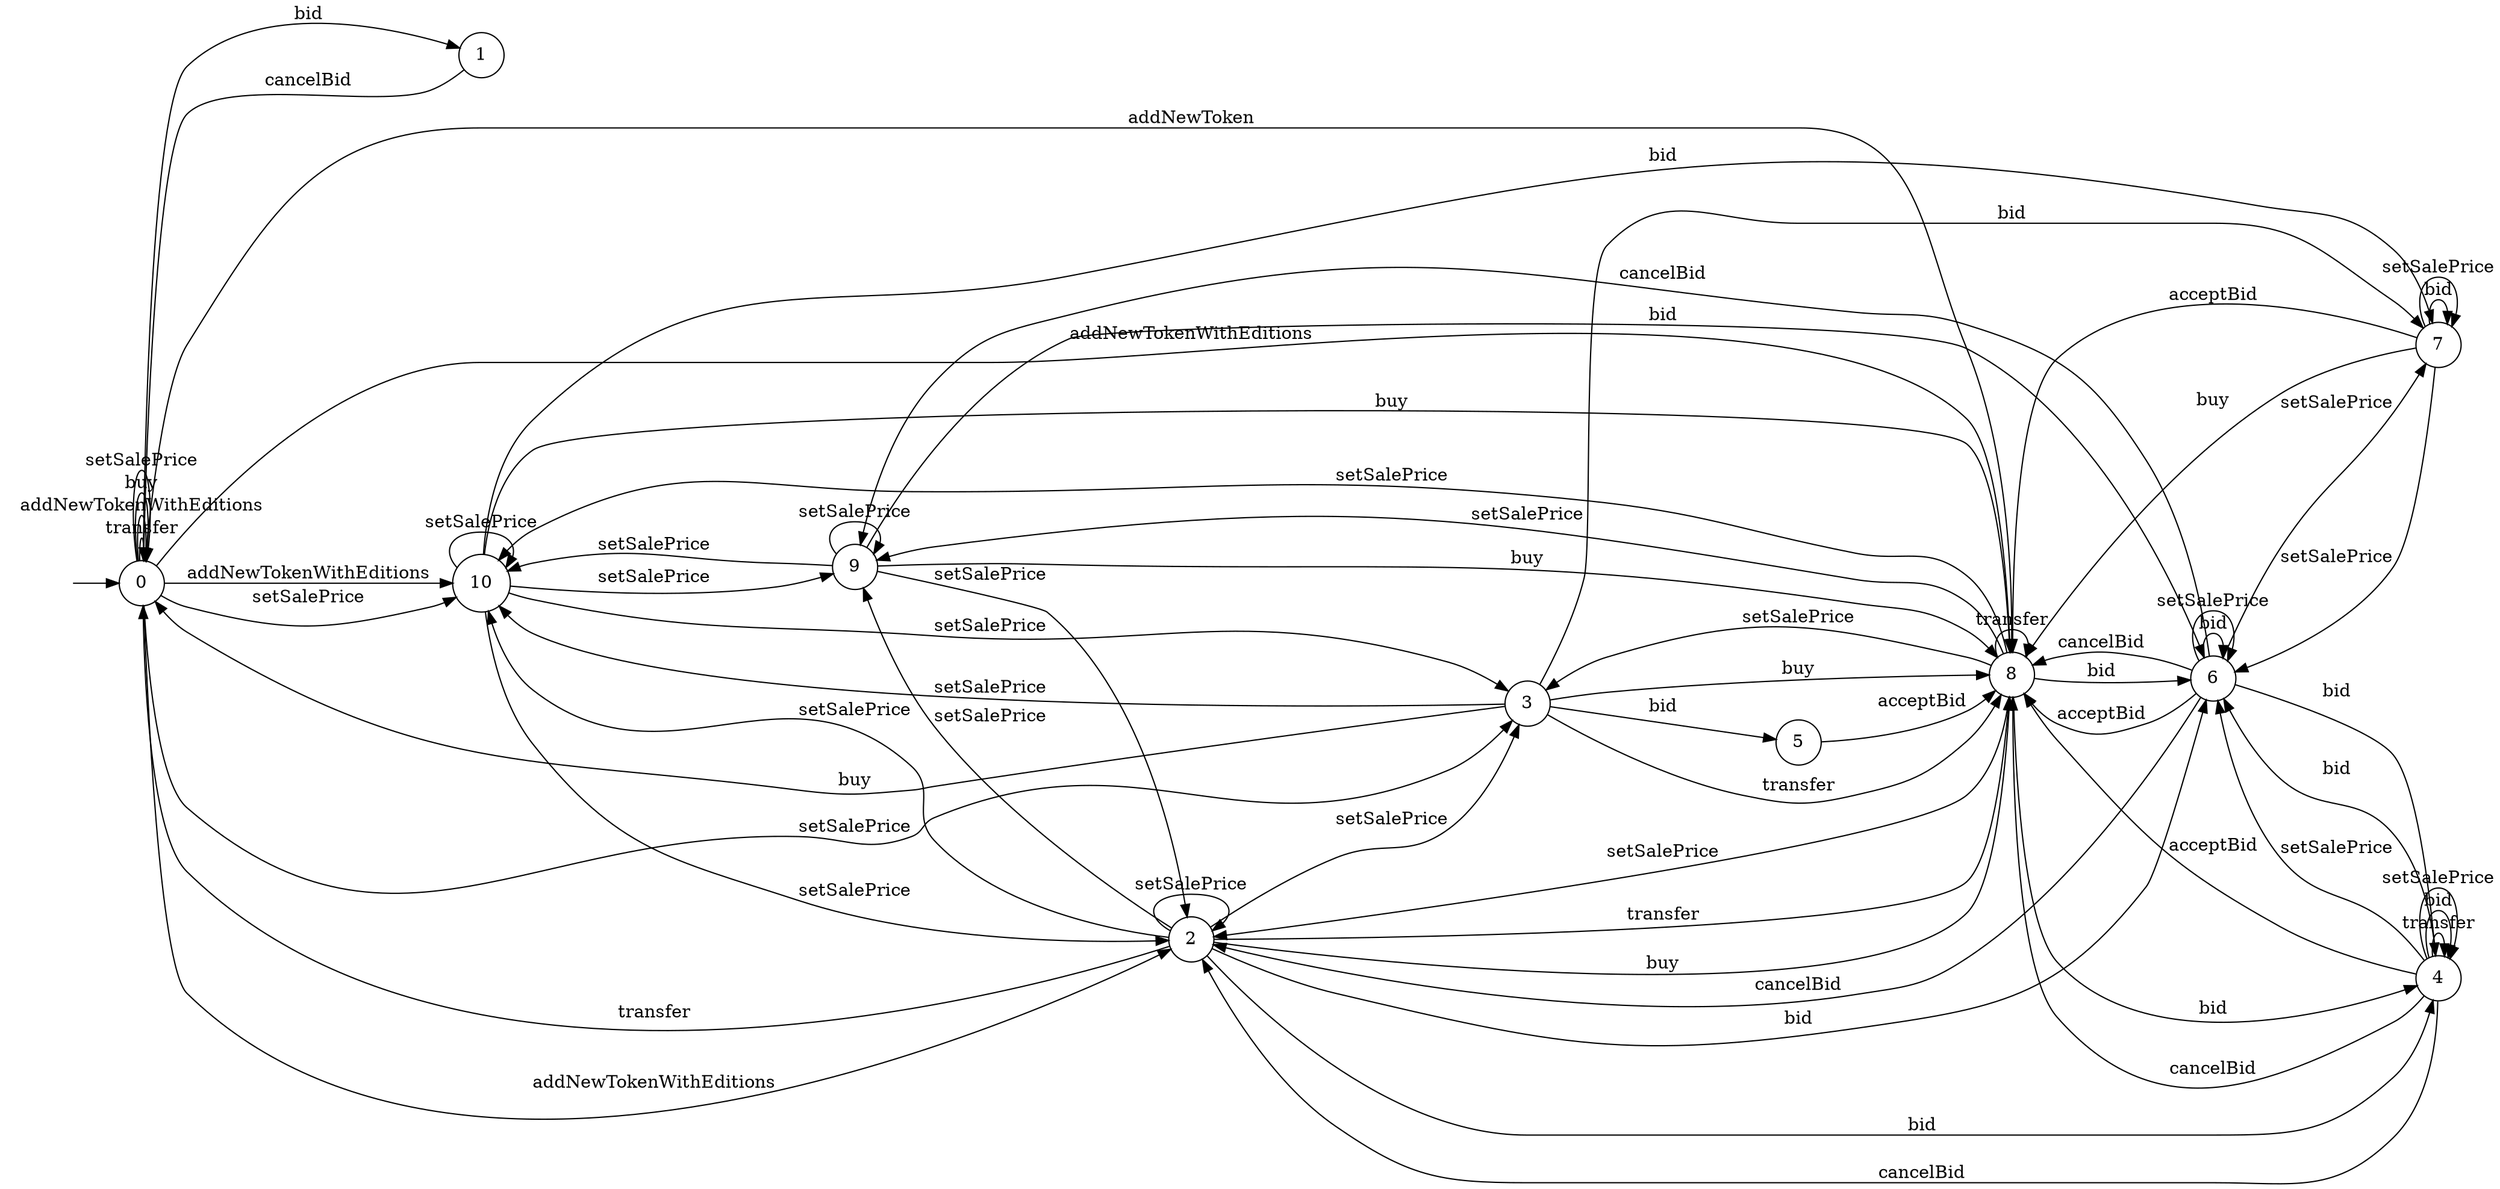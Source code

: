 digraph "./InvConPlus/Dapp-Automata-data/result/model-fix/0x41a322b28d0ff354040e2cbc676f0320d8c8850d/SupeRare/FSM-13" {
	graph [rankdir=LR]
	"" [label="" shape=plaintext]
	1 [label=1 shape=circle]
	10 [label=10 shape=circle]
	9 [label=9 shape=circle]
	8 [label=8 shape=circle]
	4 [label=4 shape=circle]
	6 [label=6 shape=circle]
	7 [label=7 shape=circle]
	2 [label=2 shape=circle]
	3 [label=3 shape=circle]
	5 [label=5 shape=circle]
	0 [label=0 shape=circle]
	"" -> 0 [label=""]
	0 -> 0 [label=transfer]
	0 -> 8 [label=addNewToken]
	0 -> 10 [label=addNewTokenWithEditions]
	0 -> 2 [label=addNewTokenWithEditions]
	0 -> 8 [label=addNewTokenWithEditions]
	0 -> 0 [label=addNewTokenWithEditions]
	0 -> 1 [label=bid]
	0 -> 0 [label=buy]
	0 -> 10 [label=setSalePrice]
	0 -> 3 [label=setSalePrice]
	0 -> 0 [label=setSalePrice]
	9 -> 6 [label=bid]
	9 -> 8 [label=buy]
	9 -> 10 [label=setSalePrice]
	9 -> 2 [label=setSalePrice]
	9 -> 9 [label=setSalePrice]
	7 -> 7 [label=bid]
	7 -> 8 [label=acceptBid]
	7 -> 8 [label=buy]
	7 -> 6 [label=setSalePrice]
	7 -> 7 [label=setSalePrice]
	6 -> 6 [label=bid]
	6 -> 4 [label=bid]
	6 -> 8 [label=acceptBid]
	6 -> 2 [label=cancelBid]
	6 -> 9 [label=cancelBid]
	6 -> 8 [label=cancelBid]
	6 -> 6 [label=setSalePrice]
	6 -> 7 [label=setSalePrice]
	5 -> 8 [label=acceptBid]
	10 -> 7 [label=bid]
	10 -> 8 [label=buy]
	10 -> 10 [label=setSalePrice]
	10 -> 2 [label=setSalePrice]
	10 -> 3 [label=setSalePrice]
	10 -> 9 [label=setSalePrice]
	2 -> 8 [label=transfer]
	2 -> 0 [label=transfer]
	2 -> 6 [label=bid]
	2 -> 4 [label=bid]
	2 -> 8 [label=buy]
	2 -> 10 [label=setSalePrice]
	2 -> 2 [label=setSalePrice]
	2 -> 3 [label=setSalePrice]
	2 -> 9 [label=setSalePrice]
	8 -> 8 [label=transfer]
	8 -> 6 [label=bid]
	8 -> 4 [label=bid]
	8 -> 10 [label=setSalePrice]
	8 -> 2 [label=setSalePrice]
	8 -> 3 [label=setSalePrice]
	8 -> 9 [label=setSalePrice]
	4 -> 4 [label=transfer]
	4 -> 6 [label=bid]
	4 -> 4 [label=bid]
	4 -> 8 [label=acceptBid]
	4 -> 2 [label=cancelBid]
	4 -> 8 [label=cancelBid]
	4 -> 6 [label=setSalePrice]
	4 -> 4 [label=setSalePrice]
	3 -> 8 [label=transfer]
	3 -> 5 [label=bid]
	3 -> 7 [label=bid]
	3 -> 8 [label=buy]
	3 -> 0 [label=buy]
	3 -> 10 [label=setSalePrice]
	1 -> 0 [label=cancelBid]
}
